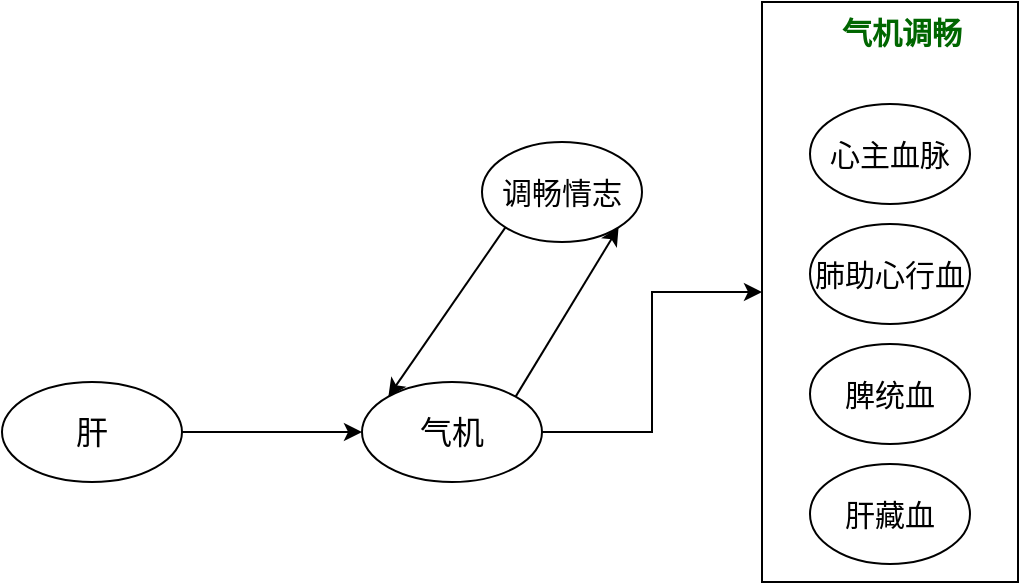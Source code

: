 <mxfile version="22.1.16" type="github">
  <diagram name="第 1 页" id="SPCY4sjMRmm0NcjuiNyU">
    <mxGraphModel dx="1050" dy="557" grid="1" gridSize="10" guides="1" tooltips="1" connect="1" arrows="1" fold="1" page="1" pageScale="1" pageWidth="827" pageHeight="1169" math="0" shadow="0">
      <root>
        <mxCell id="0" />
        <mxCell id="1" parent="0" />
        <mxCell id="0-277O36P96OIKh_NpkG-1" value="调畅情志" style="ellipse;whiteSpace=wrap;html=1;fontSize=15;" vertex="1" parent="1">
          <mxGeometry x="380" y="110" width="80" height="50" as="geometry" />
        </mxCell>
        <mxCell id="0-277O36P96OIKh_NpkG-15" style="edgeStyle=orthogonalEdgeStyle;rounded=0;orthogonalLoop=1;jettySize=auto;html=1;exitX=1;exitY=0.5;exitDx=0;exitDy=0;entryX=0;entryY=0.5;entryDx=0;entryDy=0;" edge="1" parent="1" source="0-277O36P96OIKh_NpkG-2" target="0-277O36P96OIKh_NpkG-12">
          <mxGeometry relative="1" as="geometry" />
        </mxCell>
        <mxCell id="0-277O36P96OIKh_NpkG-2" value="气机" style="ellipse;whiteSpace=wrap;html=1;fontSize=16;" vertex="1" parent="1">
          <mxGeometry x="320" y="230" width="90" height="50" as="geometry" />
        </mxCell>
        <mxCell id="0-277O36P96OIKh_NpkG-4" value="肝" style="ellipse;whiteSpace=wrap;html=1;fontSize=16;" vertex="1" parent="1">
          <mxGeometry x="140" y="230" width="90" height="50" as="geometry" />
        </mxCell>
        <mxCell id="0-277O36P96OIKh_NpkG-9" value="" style="endArrow=classic;html=1;rounded=0;entryX=1;entryY=1;entryDx=0;entryDy=0;exitX=1;exitY=0;exitDx=0;exitDy=0;" edge="1" parent="1" source="0-277O36P96OIKh_NpkG-2" target="0-277O36P96OIKh_NpkG-1">
          <mxGeometry width="50" height="50" relative="1" as="geometry">
            <mxPoint x="400" y="240" as="sourcePoint" />
            <mxPoint x="450" y="190" as="targetPoint" />
          </mxGeometry>
        </mxCell>
        <mxCell id="0-277O36P96OIKh_NpkG-11" value="" style="endArrow=classic;html=1;rounded=0;entryX=0;entryY=0;entryDx=0;entryDy=0;exitX=0;exitY=1;exitDx=0;exitDy=0;" edge="1" parent="1" source="0-277O36P96OIKh_NpkG-1" target="0-277O36P96OIKh_NpkG-2">
          <mxGeometry width="50" height="50" relative="1" as="geometry">
            <mxPoint x="380" y="150" as="sourcePoint" />
            <mxPoint x="430" y="100" as="targetPoint" />
          </mxGeometry>
        </mxCell>
        <mxCell id="0-277O36P96OIKh_NpkG-14" value="" style="group" vertex="1" connectable="0" parent="1">
          <mxGeometry x="520" y="40" width="128" height="290" as="geometry" />
        </mxCell>
        <mxCell id="0-277O36P96OIKh_NpkG-12" value="" style="rounded=0;whiteSpace=wrap;html=1;" vertex="1" parent="0-277O36P96OIKh_NpkG-14">
          <mxGeometry width="128" height="290" as="geometry" />
        </mxCell>
        <mxCell id="0-277O36P96OIKh_NpkG-5" value="心主血脉" style="ellipse;whiteSpace=wrap;html=1;fontSize=15;" vertex="1" parent="0-277O36P96OIKh_NpkG-14">
          <mxGeometry x="24" y="51" width="80" height="50" as="geometry" />
        </mxCell>
        <mxCell id="0-277O36P96OIKh_NpkG-6" value="肺助心行血" style="ellipse;whiteSpace=wrap;html=1;fontSize=15;" vertex="1" parent="0-277O36P96OIKh_NpkG-14">
          <mxGeometry x="24" y="111" width="80" height="50" as="geometry" />
        </mxCell>
        <mxCell id="0-277O36P96OIKh_NpkG-7" value="脾统血" style="ellipse;whiteSpace=wrap;html=1;fontSize=15;" vertex="1" parent="0-277O36P96OIKh_NpkG-14">
          <mxGeometry x="24" y="171" width="80" height="50" as="geometry" />
        </mxCell>
        <mxCell id="0-277O36P96OIKh_NpkG-8" value="肝藏血" style="ellipse;whiteSpace=wrap;html=1;fontSize=15;" vertex="1" parent="0-277O36P96OIKh_NpkG-14">
          <mxGeometry x="24" y="231" width="80" height="50" as="geometry" />
        </mxCell>
        <mxCell id="0-277O36P96OIKh_NpkG-13" value="气机调畅" style="text;html=1;strokeColor=none;fillColor=none;align=center;verticalAlign=middle;whiteSpace=wrap;rounded=0;fontSize=15;fontColor=#006600;fontStyle=1" vertex="1" parent="0-277O36P96OIKh_NpkG-14">
          <mxGeometry x="36" width="68" height="30" as="geometry" />
        </mxCell>
        <mxCell id="0-277O36P96OIKh_NpkG-16" value="" style="endArrow=classic;html=1;rounded=0;entryX=0;entryY=0.5;entryDx=0;entryDy=0;exitX=1;exitY=0.5;exitDx=0;exitDy=0;" edge="1" parent="1" source="0-277O36P96OIKh_NpkG-4" target="0-277O36P96OIKh_NpkG-2">
          <mxGeometry width="50" height="50" relative="1" as="geometry">
            <mxPoint x="230" y="260" as="sourcePoint" />
            <mxPoint x="280" y="210" as="targetPoint" />
          </mxGeometry>
        </mxCell>
      </root>
    </mxGraphModel>
  </diagram>
</mxfile>
